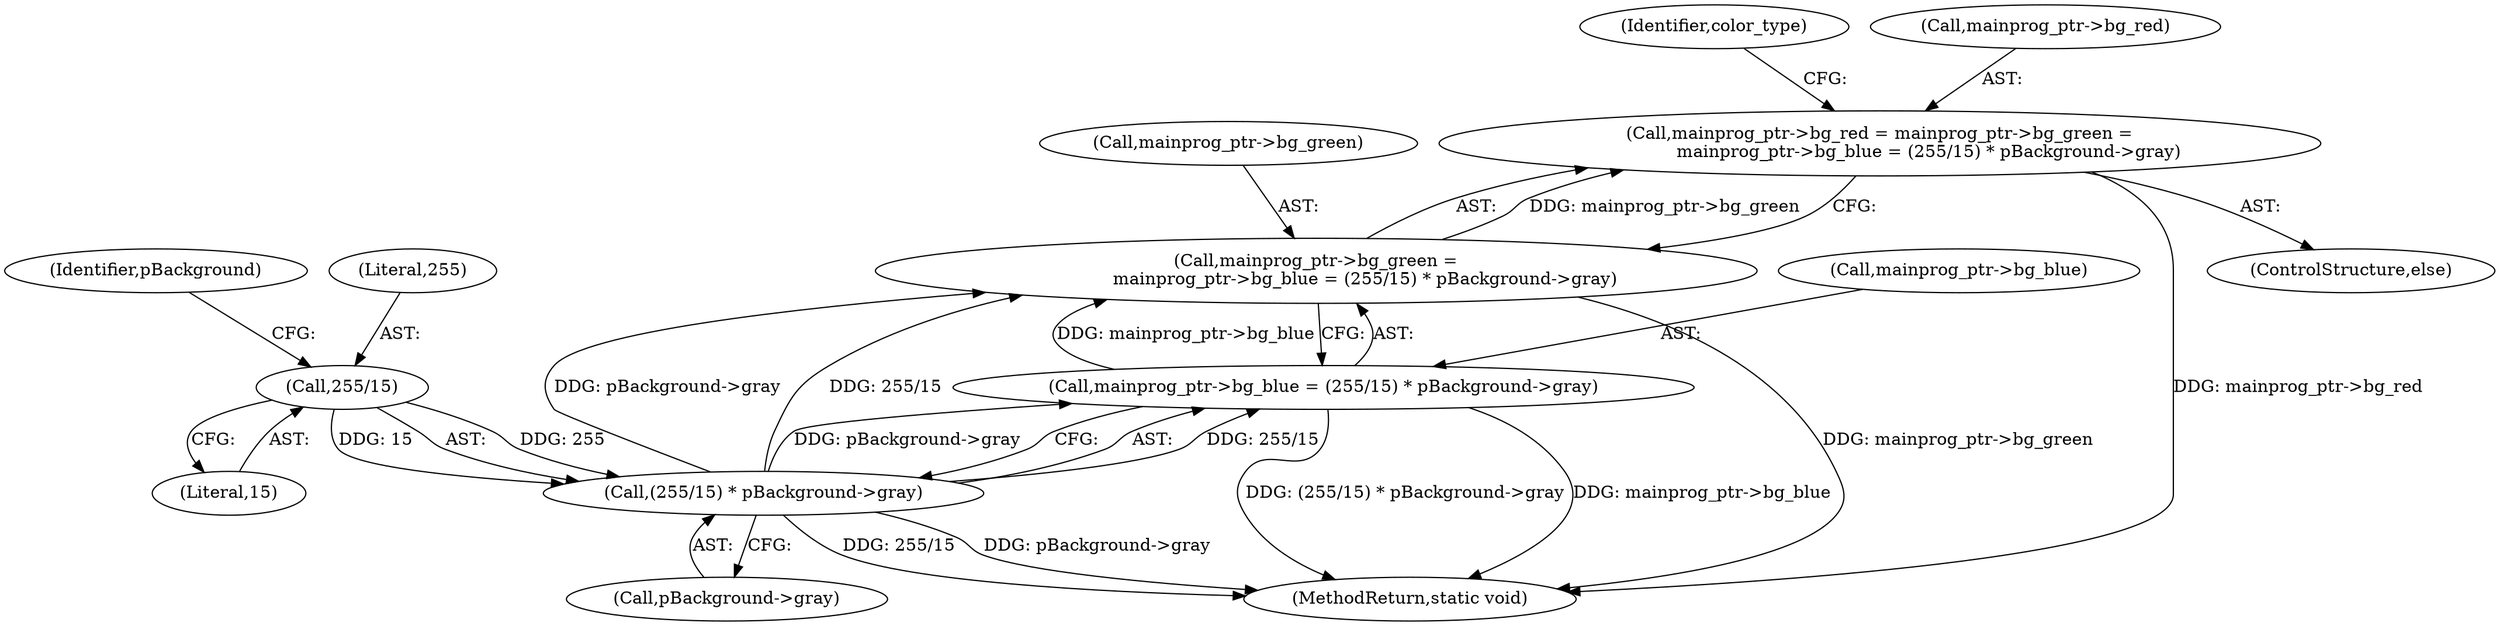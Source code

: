 digraph "0_Android_9d4853418ab2f754c2b63e091c29c5529b8b86ca_3@API" {
"1000273" [label="(Call,mainprog_ptr->bg_red = mainprog_ptr->bg_green =\n                  mainprog_ptr->bg_blue = (255/15) * pBackground->gray)"];
"1000277" [label="(Call,mainprog_ptr->bg_green =\n                  mainprog_ptr->bg_blue = (255/15) * pBackground->gray)"];
"1000281" [label="(Call,mainprog_ptr->bg_blue = (255/15) * pBackground->gray)"];
"1000285" [label="(Call,(255/15) * pBackground->gray)"];
"1000286" [label="(Call,255/15)"];
"1000288" [label="(Literal,15)"];
"1000287" [label="(Literal,255)"];
"1000408" [label="(MethodReturn,static void)"];
"1000289" [label="(Call,pBackground->gray)"];
"1000286" [label="(Call,255/15)"];
"1000282" [label="(Call,mainprog_ptr->bg_blue)"];
"1000273" [label="(Call,mainprog_ptr->bg_red = mainprog_ptr->bg_green =\n                  mainprog_ptr->bg_blue = (255/15) * pBackground->gray)"];
"1000281" [label="(Call,mainprog_ptr->bg_blue = (255/15) * pBackground->gray)"];
"1000278" [label="(Call,mainprog_ptr->bg_green)"];
"1000323" [label="(Identifier,color_type)"];
"1000285" [label="(Call,(255/15) * pBackground->gray)"];
"1000277" [label="(Call,mainprog_ptr->bg_green =\n                  mainprog_ptr->bg_blue = (255/15) * pBackground->gray)"];
"1000274" [label="(Call,mainprog_ptr->bg_red)"];
"1000290" [label="(Identifier,pBackground)"];
"1000272" [label="(ControlStructure,else)"];
"1000273" -> "1000272"  [label="AST: "];
"1000273" -> "1000277"  [label="CFG: "];
"1000274" -> "1000273"  [label="AST: "];
"1000277" -> "1000273"  [label="AST: "];
"1000323" -> "1000273"  [label="CFG: "];
"1000273" -> "1000408"  [label="DDG: mainprog_ptr->bg_red"];
"1000277" -> "1000273"  [label="DDG: mainprog_ptr->bg_green"];
"1000277" -> "1000281"  [label="CFG: "];
"1000278" -> "1000277"  [label="AST: "];
"1000281" -> "1000277"  [label="AST: "];
"1000277" -> "1000408"  [label="DDG: mainprog_ptr->bg_green"];
"1000281" -> "1000277"  [label="DDG: mainprog_ptr->bg_blue"];
"1000285" -> "1000277"  [label="DDG: 255/15"];
"1000285" -> "1000277"  [label="DDG: pBackground->gray"];
"1000281" -> "1000285"  [label="CFG: "];
"1000282" -> "1000281"  [label="AST: "];
"1000285" -> "1000281"  [label="AST: "];
"1000281" -> "1000408"  [label="DDG: (255/15) * pBackground->gray"];
"1000281" -> "1000408"  [label="DDG: mainprog_ptr->bg_blue"];
"1000285" -> "1000281"  [label="DDG: 255/15"];
"1000285" -> "1000281"  [label="DDG: pBackground->gray"];
"1000285" -> "1000289"  [label="CFG: "];
"1000286" -> "1000285"  [label="AST: "];
"1000289" -> "1000285"  [label="AST: "];
"1000285" -> "1000408"  [label="DDG: 255/15"];
"1000285" -> "1000408"  [label="DDG: pBackground->gray"];
"1000286" -> "1000285"  [label="DDG: 255"];
"1000286" -> "1000285"  [label="DDG: 15"];
"1000286" -> "1000288"  [label="CFG: "];
"1000287" -> "1000286"  [label="AST: "];
"1000288" -> "1000286"  [label="AST: "];
"1000290" -> "1000286"  [label="CFG: "];
}
